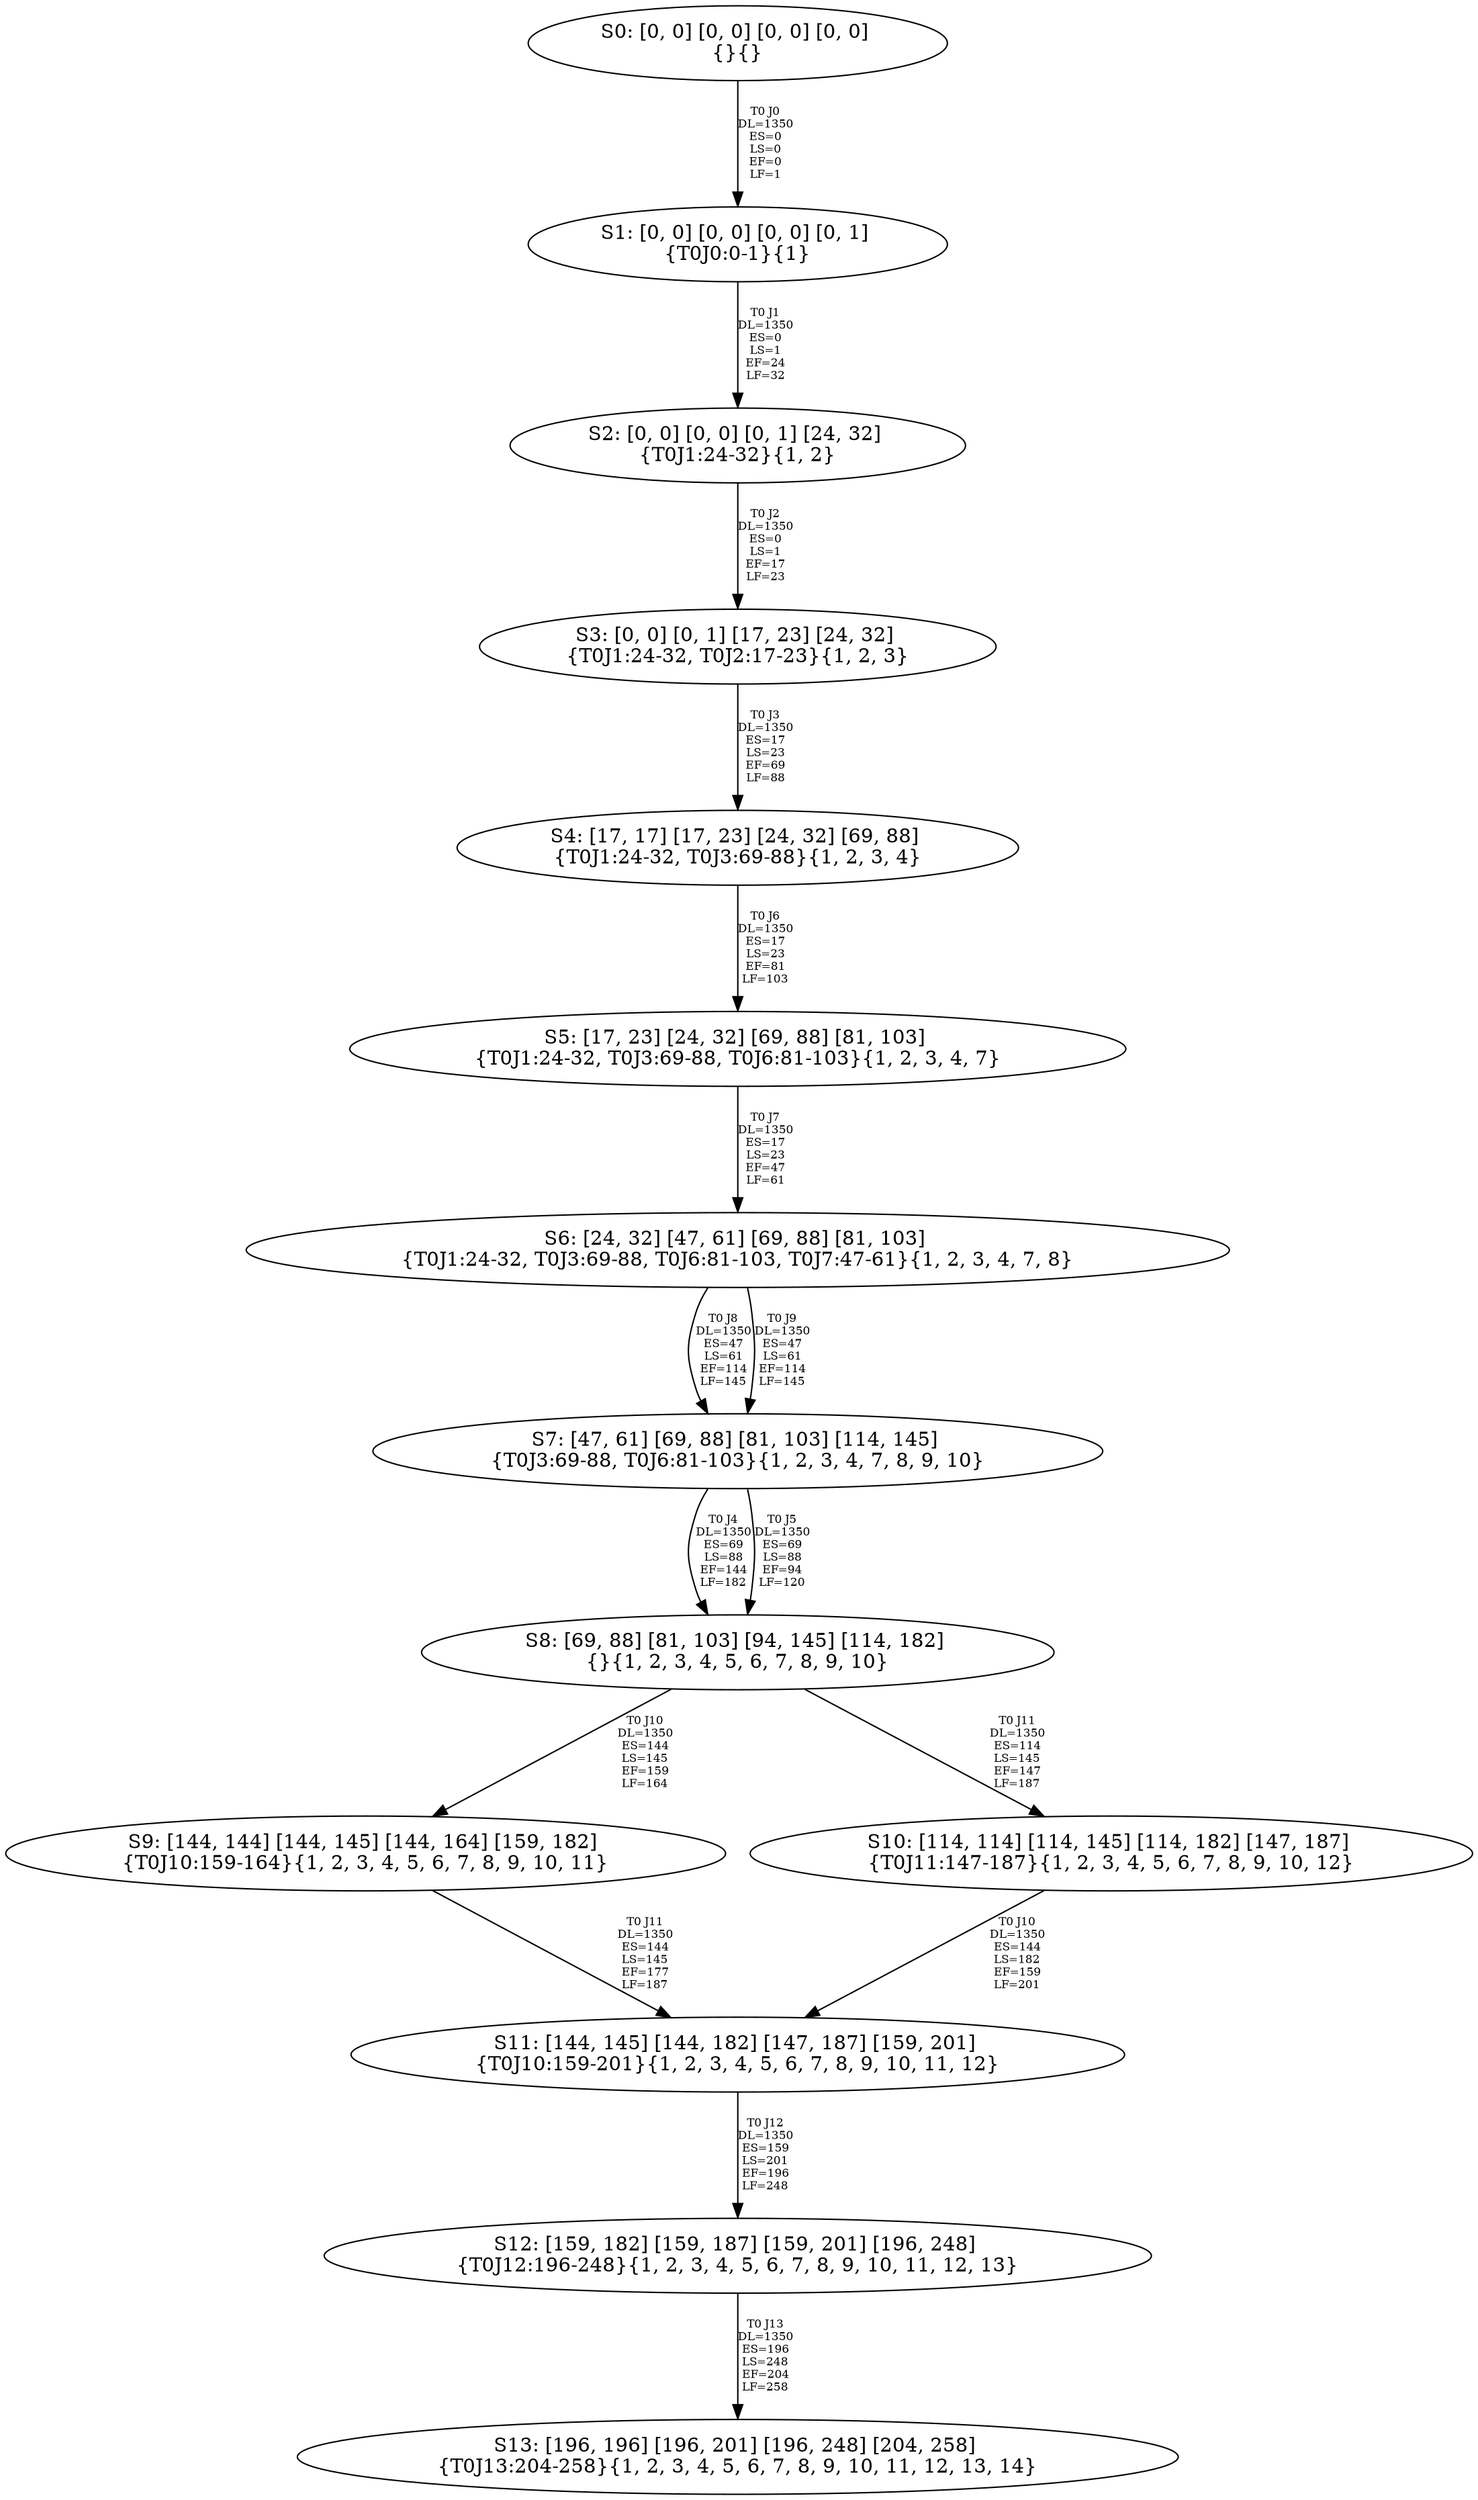 digraph {
	S0[label="S0: [0, 0] [0, 0] [0, 0] [0, 0] \n{}{}"];
	S1[label="S1: [0, 0] [0, 0] [0, 0] [0, 1] \n{T0J0:0-1}{1}"];
	S2[label="S2: [0, 0] [0, 0] [0, 1] [24, 32] \n{T0J1:24-32}{1, 2}"];
	S3[label="S3: [0, 0] [0, 1] [17, 23] [24, 32] \n{T0J1:24-32, T0J2:17-23}{1, 2, 3}"];
	S4[label="S4: [17, 17] [17, 23] [24, 32] [69, 88] \n{T0J1:24-32, T0J3:69-88}{1, 2, 3, 4}"];
	S5[label="S5: [17, 23] [24, 32] [69, 88] [81, 103] \n{T0J1:24-32, T0J3:69-88, T0J6:81-103}{1, 2, 3, 4, 7}"];
	S6[label="S6: [24, 32] [47, 61] [69, 88] [81, 103] \n{T0J1:24-32, T0J3:69-88, T0J6:81-103, T0J7:47-61}{1, 2, 3, 4, 7, 8}"];
	S7[label="S7: [47, 61] [69, 88] [81, 103] [114, 145] \n{T0J3:69-88, T0J6:81-103}{1, 2, 3, 4, 7, 8, 9, 10}"];
	S8[label="S8: [69, 88] [81, 103] [94, 145] [114, 182] \n{}{1, 2, 3, 4, 5, 6, 7, 8, 9, 10}"];
	S9[label="S9: [144, 144] [144, 145] [144, 164] [159, 182] \n{T0J10:159-164}{1, 2, 3, 4, 5, 6, 7, 8, 9, 10, 11}"];
	S10[label="S10: [114, 114] [114, 145] [114, 182] [147, 187] \n{T0J11:147-187}{1, 2, 3, 4, 5, 6, 7, 8, 9, 10, 12}"];
	S11[label="S11: [144, 145] [144, 182] [147, 187] [159, 201] \n{T0J10:159-201}{1, 2, 3, 4, 5, 6, 7, 8, 9, 10, 11, 12}"];
	S12[label="S12: [159, 182] [159, 187] [159, 201] [196, 248] \n{T0J12:196-248}{1, 2, 3, 4, 5, 6, 7, 8, 9, 10, 11, 12, 13}"];
	S13[label="S13: [196, 196] [196, 201] [196, 248] [204, 258] \n{T0J13:204-258}{1, 2, 3, 4, 5, 6, 7, 8, 9, 10, 11, 12, 13, 14}"];
	S0 -> S1[label="T0 J0\nDL=1350\nES=0\nLS=0\nEF=0\nLF=1",fontsize=8];
	S1 -> S2[label="T0 J1\nDL=1350\nES=0\nLS=1\nEF=24\nLF=32",fontsize=8];
	S2 -> S3[label="T0 J2\nDL=1350\nES=0\nLS=1\nEF=17\nLF=23",fontsize=8];
	S3 -> S4[label="T0 J3\nDL=1350\nES=17\nLS=23\nEF=69\nLF=88",fontsize=8];
	S4 -> S5[label="T0 J6\nDL=1350\nES=17\nLS=23\nEF=81\nLF=103",fontsize=8];
	S5 -> S6[label="T0 J7\nDL=1350\nES=17\nLS=23\nEF=47\nLF=61",fontsize=8];
	S6 -> S7[label="T0 J8\nDL=1350\nES=47\nLS=61\nEF=114\nLF=145",fontsize=8];
	S6 -> S7[label="T0 J9\nDL=1350\nES=47\nLS=61\nEF=114\nLF=145",fontsize=8];
	S7 -> S8[label="T0 J4\nDL=1350\nES=69\nLS=88\nEF=144\nLF=182",fontsize=8];
	S7 -> S8[label="T0 J5\nDL=1350\nES=69\nLS=88\nEF=94\nLF=120",fontsize=8];
	S8 -> S9[label="T0 J10\nDL=1350\nES=144\nLS=145\nEF=159\nLF=164",fontsize=8];
	S8 -> S10[label="T0 J11\nDL=1350\nES=114\nLS=145\nEF=147\nLF=187",fontsize=8];
	S9 -> S11[label="T0 J11\nDL=1350\nES=144\nLS=145\nEF=177\nLF=187",fontsize=8];
	S10 -> S11[label="T0 J10\nDL=1350\nES=144\nLS=182\nEF=159\nLF=201",fontsize=8];
	S11 -> S12[label="T0 J12\nDL=1350\nES=159\nLS=201\nEF=196\nLF=248",fontsize=8];
	S12 -> S13[label="T0 J13\nDL=1350\nES=196\nLS=248\nEF=204\nLF=258",fontsize=8];
}
